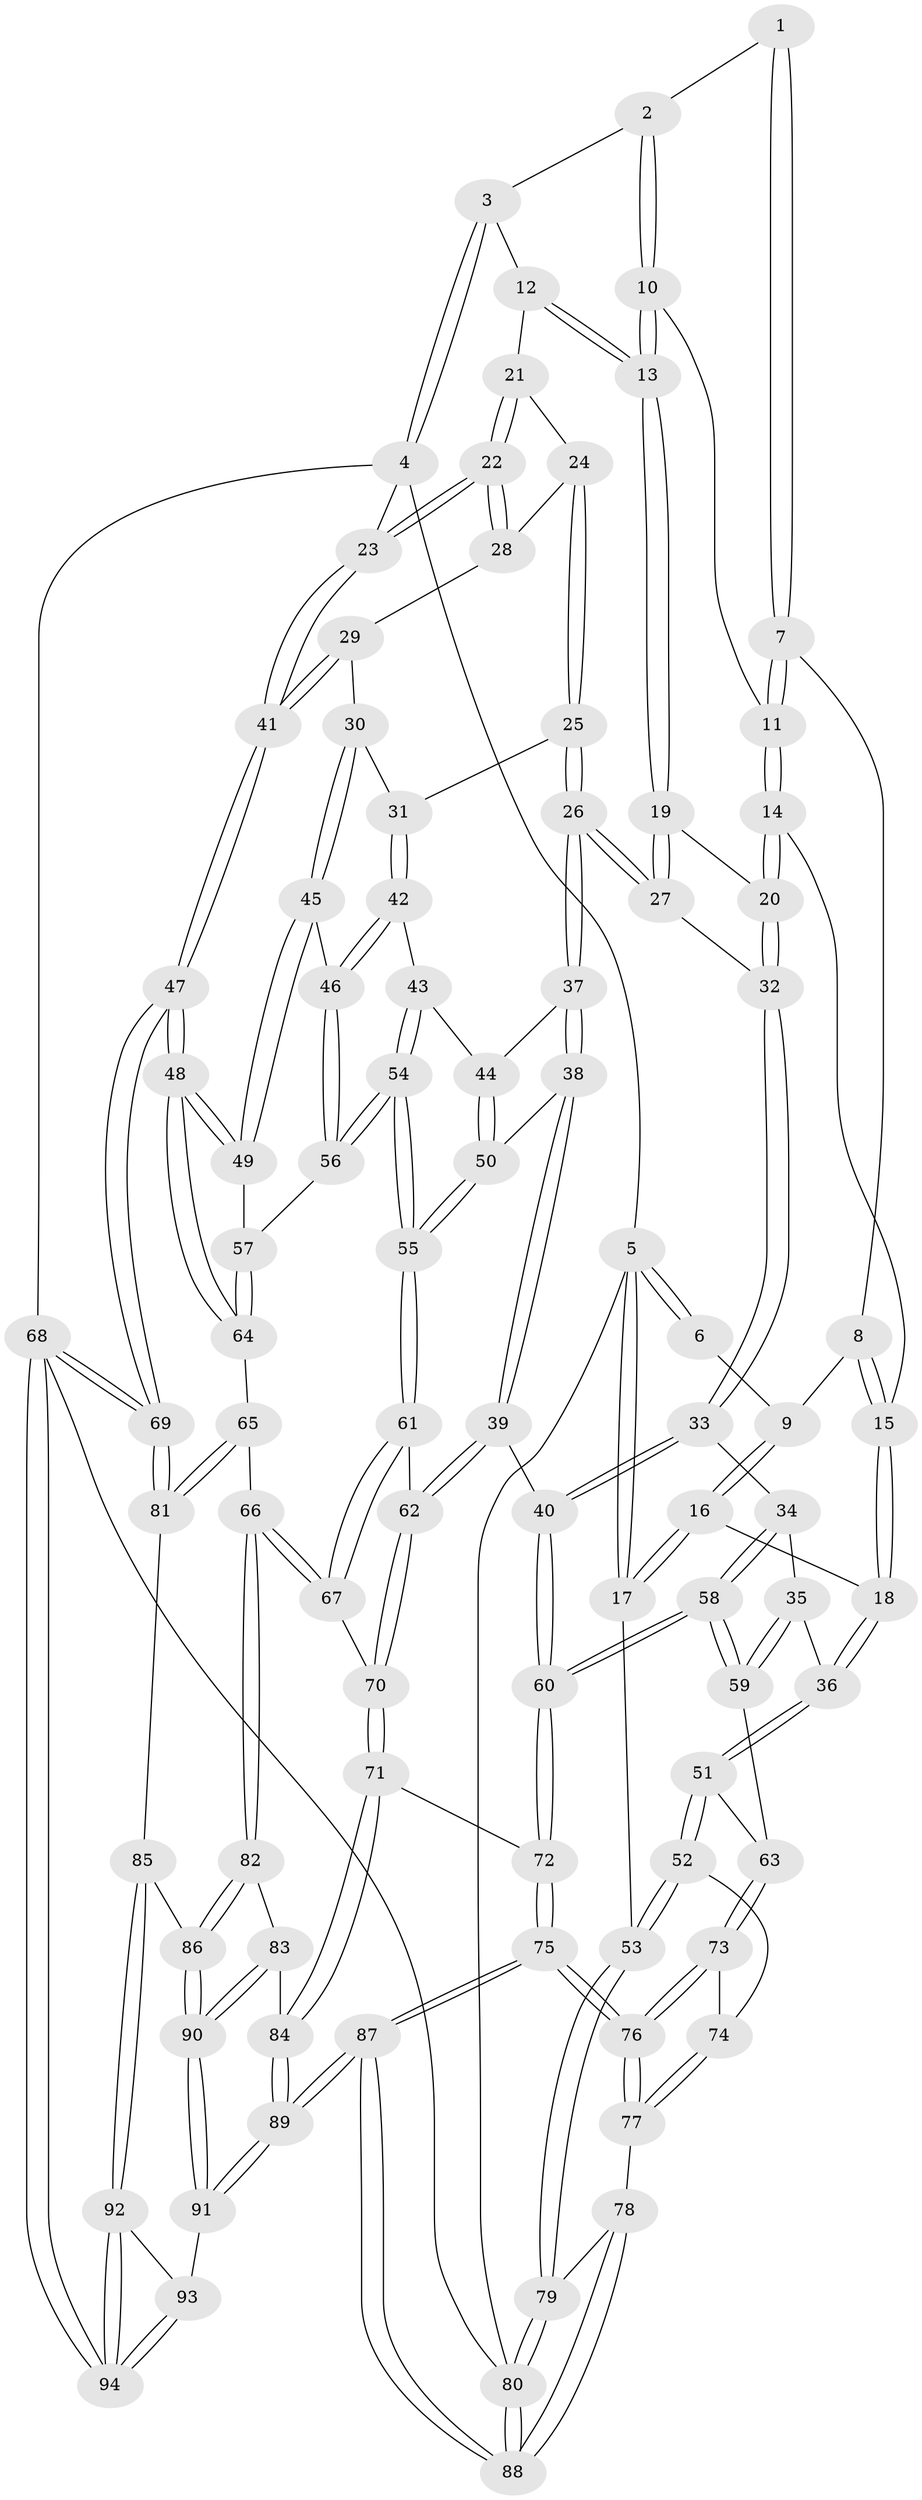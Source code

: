 // coarse degree distribution, {2: 0.05263157894736842, 3: 0.2894736842105263, 4: 0.6052631578947368, 6: 0.02631578947368421, 5: 0.02631578947368421}
// Generated by graph-tools (version 1.1) at 2025/38/03/04/25 23:38:35]
// undirected, 94 vertices, 232 edges
graph export_dot {
  node [color=gray90,style=filled];
  1 [pos="+0.29735066695228235+0"];
  2 [pos="+0.5698559044465852+0"];
  3 [pos="+0.7414875608454137+0"];
  4 [pos="+1+0"];
  5 [pos="+0+0"];
  6 [pos="+0.06668904128752827+0"];
  7 [pos="+0.31667478083142575+0"];
  8 [pos="+0.30285583093816343+0.07894697284755664"];
  9 [pos="+0.17423319681759392+0.08970809570728883"];
  10 [pos="+0.4890006272599362+0.06502958488611521"];
  11 [pos="+0.47053641016319153+0.09059213653503065"];
  12 [pos="+0.7420898973038649+0.06775694068928259"];
  13 [pos="+0.7029858464942762+0.10348860254172662"];
  14 [pos="+0.4404451752529861+0.16107778959475114"];
  15 [pos="+0.368551928595386+0.1642613240499997"];
  16 [pos="+0.1428342201235169+0.13191275524807222"];
  17 [pos="+0+0.16541561856394876"];
  18 [pos="+0.2468350080862677+0.30156927715243037"];
  19 [pos="+0.6783719370758168+0.14024757395090348"];
  20 [pos="+0.4466551805335921+0.1669347010927092"];
  21 [pos="+0.7774102284381837+0.09821266462023524"];
  22 [pos="+1+0.06778616927717776"];
  23 [pos="+1+0.060014450108474074"];
  24 [pos="+0.7951288919099672+0.12781951854312457"];
  25 [pos="+0.7876285414427052+0.30560847476161745"];
  26 [pos="+0.6537673845459028+0.30334734686139947"];
  27 [pos="+0.644657420623603+0.2886366411580784"];
  28 [pos="+0.912730241519015+0.214231539477726"];
  29 [pos="+0.8777508545862283+0.31651050700687766"];
  30 [pos="+0.864009691418379+0.3233312565970849"];
  31 [pos="+0.8154712753048277+0.323232161235895"];
  32 [pos="+0.49903489461803985+0.2617402267132743"];
  33 [pos="+0.44203712424264907+0.397531274982429"];
  34 [pos="+0.4056600767247088+0.39952202796668257"];
  35 [pos="+0.3452415651980846+0.3892258621125102"];
  36 [pos="+0.23494658251141282+0.35226917947343167"];
  37 [pos="+0.6520650969530887+0.31702369224801014"];
  38 [pos="+0.6096058222054956+0.41528771363901407"];
  39 [pos="+0.5441749189777293+0.46336607620310755"];
  40 [pos="+0.5141902999428901+0.46209427214303084"];
  41 [pos="+1+0.4420120793054132"];
  42 [pos="+0.7957772552571165+0.3772420160498751"];
  43 [pos="+0.7734699122821004+0.4166987962004166"];
  44 [pos="+0.71786466133844+0.3956918159492413"];
  45 [pos="+0.8789303815748468+0.42864666214542524"];
  46 [pos="+0.8521164244240542+0.4468335767186181"];
  47 [pos="+1+0.520875810120126"];
  48 [pos="+1+0.533532566753906"];
  49 [pos="+0.9281689078326922+0.4535148977970747"];
  50 [pos="+0.6988677351511959+0.47183870748595325"];
  51 [pos="+0.11993788468670949+0.4420515205598806"];
  52 [pos="+0+0.46685207549834284"];
  53 [pos="+0+0.4616049488971648"];
  54 [pos="+0.7759727256121994+0.4854942966777085"];
  55 [pos="+0.7360460001617095+0.5145884288795829"];
  56 [pos="+0.8145278932919917+0.4866258295139025"];
  57 [pos="+0.8405182419141096+0.5076816720222581"];
  58 [pos="+0.3669560894058245+0.6157497071831671"];
  59 [pos="+0.3474771275835428+0.6074934567527731"];
  60 [pos="+0.41810904944732025+0.6513183193135209"];
  61 [pos="+0.7310232904149062+0.5289566215469077"];
  62 [pos="+0.5615362010864+0.4874241362393099"];
  63 [pos="+0.2749812359214712+0.5894524675575306"];
  64 [pos="+0.9448851297139058+0.619960816232534"];
  65 [pos="+0.8956826043355464+0.6630578353684913"];
  66 [pos="+0.7210940866657067+0.6654462475740143"];
  67 [pos="+0.7110329795602778+0.656197449345516"];
  68 [pos="+1+1"];
  69 [pos="+1+0.9434978449954141"];
  70 [pos="+0.6377004006043536+0.6483544995883959"];
  71 [pos="+0.45349899179998365+0.7195221078334442"];
  72 [pos="+0.4485107015942147+0.7156165432059504"];
  73 [pos="+0.20756485217176376+0.7249298637402759"];
  74 [pos="+0.059142327804535856+0.5908779314490908"];
  75 [pos="+0.22369233629092525+0.7949348872572395"];
  76 [pos="+0.21489631425565475+0.784504184844166"];
  77 [pos="+0.1107006968888563+0.7722704792103545"];
  78 [pos="+0.10385940673050631+0.7756853254122151"];
  79 [pos="+0+0.656821779151021"];
  80 [pos="+0+1"];
  81 [pos="+0.9111509741743504+0.7879633272774489"];
  82 [pos="+0.7179122676841024+0.7772130724360061"];
  83 [pos="+0.6676490077526083+0.8224507895838841"];
  84 [pos="+0.4735986358250262+0.8057162195085333"];
  85 [pos="+0.8678409623732316+0.8619721305509461"];
  86 [pos="+0.7870761722725855+0.8494873052434607"];
  87 [pos="+0.21708997668389654+1"];
  88 [pos="+0+1"];
  89 [pos="+0.44112168584258116+1"];
  90 [pos="+0.6210880859624917+1"];
  91 [pos="+0.6146405678356646+1"];
  92 [pos="+0.8792808877535329+0.8905398297318493"];
  93 [pos="+0.635892355307127+1"];
  94 [pos="+1+1"];
  1 -- 2;
  1 -- 7;
  1 -- 7;
  2 -- 3;
  2 -- 10;
  2 -- 10;
  3 -- 4;
  3 -- 4;
  3 -- 12;
  4 -- 5;
  4 -- 23;
  4 -- 68;
  5 -- 6;
  5 -- 6;
  5 -- 17;
  5 -- 17;
  5 -- 80;
  6 -- 9;
  7 -- 8;
  7 -- 11;
  7 -- 11;
  8 -- 9;
  8 -- 15;
  8 -- 15;
  9 -- 16;
  9 -- 16;
  10 -- 11;
  10 -- 13;
  10 -- 13;
  11 -- 14;
  11 -- 14;
  12 -- 13;
  12 -- 13;
  12 -- 21;
  13 -- 19;
  13 -- 19;
  14 -- 15;
  14 -- 20;
  14 -- 20;
  15 -- 18;
  15 -- 18;
  16 -- 17;
  16 -- 17;
  16 -- 18;
  17 -- 53;
  18 -- 36;
  18 -- 36;
  19 -- 20;
  19 -- 27;
  19 -- 27;
  20 -- 32;
  20 -- 32;
  21 -- 22;
  21 -- 22;
  21 -- 24;
  22 -- 23;
  22 -- 23;
  22 -- 28;
  22 -- 28;
  23 -- 41;
  23 -- 41;
  24 -- 25;
  24 -- 25;
  24 -- 28;
  25 -- 26;
  25 -- 26;
  25 -- 31;
  26 -- 27;
  26 -- 27;
  26 -- 37;
  26 -- 37;
  27 -- 32;
  28 -- 29;
  29 -- 30;
  29 -- 41;
  29 -- 41;
  30 -- 31;
  30 -- 45;
  30 -- 45;
  31 -- 42;
  31 -- 42;
  32 -- 33;
  32 -- 33;
  33 -- 34;
  33 -- 40;
  33 -- 40;
  34 -- 35;
  34 -- 58;
  34 -- 58;
  35 -- 36;
  35 -- 59;
  35 -- 59;
  36 -- 51;
  36 -- 51;
  37 -- 38;
  37 -- 38;
  37 -- 44;
  38 -- 39;
  38 -- 39;
  38 -- 50;
  39 -- 40;
  39 -- 62;
  39 -- 62;
  40 -- 60;
  40 -- 60;
  41 -- 47;
  41 -- 47;
  42 -- 43;
  42 -- 46;
  42 -- 46;
  43 -- 44;
  43 -- 54;
  43 -- 54;
  44 -- 50;
  44 -- 50;
  45 -- 46;
  45 -- 49;
  45 -- 49;
  46 -- 56;
  46 -- 56;
  47 -- 48;
  47 -- 48;
  47 -- 69;
  47 -- 69;
  48 -- 49;
  48 -- 49;
  48 -- 64;
  48 -- 64;
  49 -- 57;
  50 -- 55;
  50 -- 55;
  51 -- 52;
  51 -- 52;
  51 -- 63;
  52 -- 53;
  52 -- 53;
  52 -- 74;
  53 -- 79;
  53 -- 79;
  54 -- 55;
  54 -- 55;
  54 -- 56;
  54 -- 56;
  55 -- 61;
  55 -- 61;
  56 -- 57;
  57 -- 64;
  57 -- 64;
  58 -- 59;
  58 -- 59;
  58 -- 60;
  58 -- 60;
  59 -- 63;
  60 -- 72;
  60 -- 72;
  61 -- 62;
  61 -- 67;
  61 -- 67;
  62 -- 70;
  62 -- 70;
  63 -- 73;
  63 -- 73;
  64 -- 65;
  65 -- 66;
  65 -- 81;
  65 -- 81;
  66 -- 67;
  66 -- 67;
  66 -- 82;
  66 -- 82;
  67 -- 70;
  68 -- 69;
  68 -- 69;
  68 -- 94;
  68 -- 94;
  68 -- 80;
  69 -- 81;
  69 -- 81;
  70 -- 71;
  70 -- 71;
  71 -- 72;
  71 -- 84;
  71 -- 84;
  72 -- 75;
  72 -- 75;
  73 -- 74;
  73 -- 76;
  73 -- 76;
  74 -- 77;
  74 -- 77;
  75 -- 76;
  75 -- 76;
  75 -- 87;
  75 -- 87;
  76 -- 77;
  76 -- 77;
  77 -- 78;
  78 -- 79;
  78 -- 88;
  78 -- 88;
  79 -- 80;
  79 -- 80;
  80 -- 88;
  80 -- 88;
  81 -- 85;
  82 -- 83;
  82 -- 86;
  82 -- 86;
  83 -- 84;
  83 -- 90;
  83 -- 90;
  84 -- 89;
  84 -- 89;
  85 -- 86;
  85 -- 92;
  85 -- 92;
  86 -- 90;
  86 -- 90;
  87 -- 88;
  87 -- 88;
  87 -- 89;
  87 -- 89;
  89 -- 91;
  89 -- 91;
  90 -- 91;
  90 -- 91;
  91 -- 93;
  92 -- 93;
  92 -- 94;
  92 -- 94;
  93 -- 94;
  93 -- 94;
}
